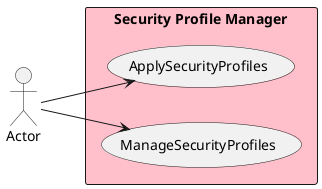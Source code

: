 @startuml

left to right direction
Actor "Actor" as Actor
Actor "Actor" as Actor


rectangle "Security Profile Manager" #pink {
usecase "ApplySecurityProfiles" as ApplySecurityProfiles
    Actor --> ApplySecurityProfiles
    usecase "ManageSecurityProfiles" as ManageSecurityProfiles
    Actor --> ManageSecurityProfiles
    }


@enduml
